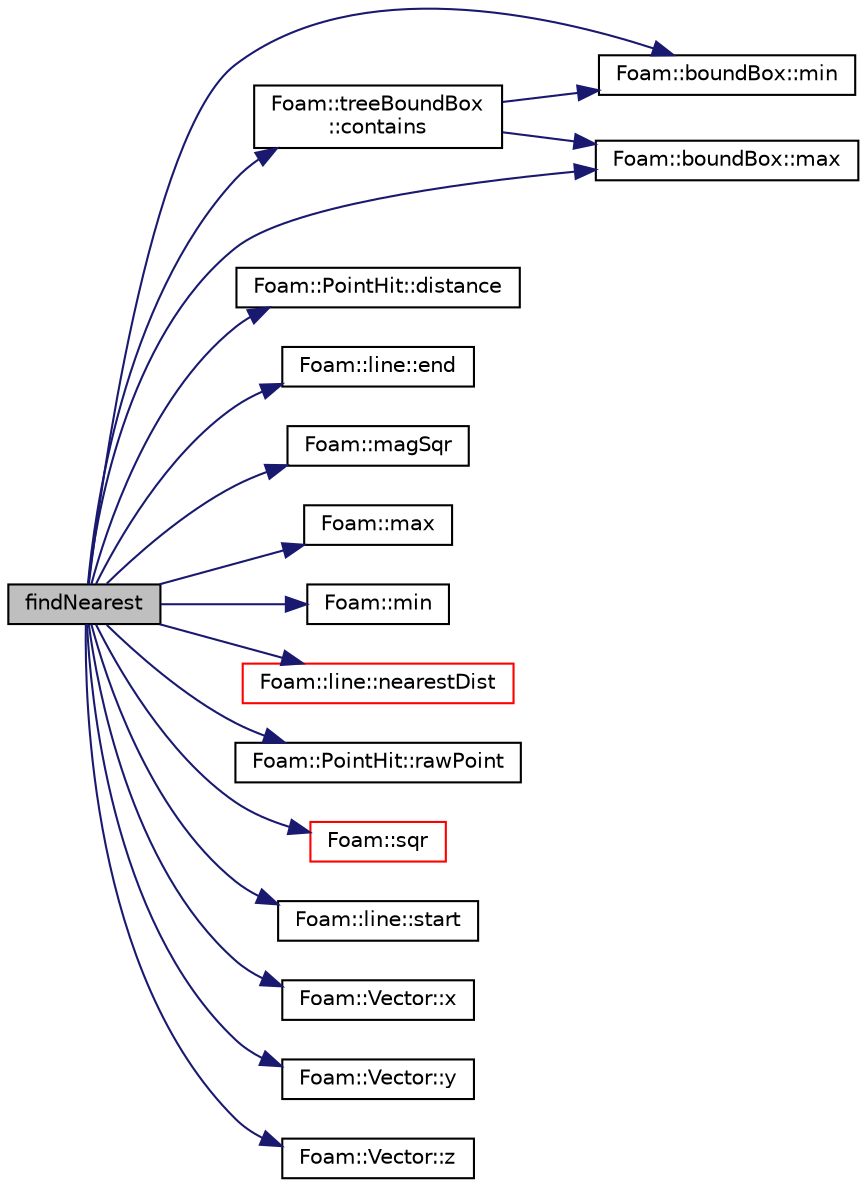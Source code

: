 digraph "findNearest"
{
  bgcolor="transparent";
  edge [fontname="Helvetica",fontsize="10",labelfontname="Helvetica",labelfontsize="10"];
  node [fontname="Helvetica",fontsize="10",shape=record];
  rankdir="LR";
  Node60 [label="findNearest",height=0.2,width=0.4,color="black", fillcolor="grey75", style="filled", fontcolor="black"];
  Node60 -> Node61 [color="midnightblue",fontsize="10",style="solid",fontname="Helvetica"];
  Node61 [label="Foam::treeBoundBox\l::contains",height=0.2,width=0.4,color="black",URL="$a28773.html#aa96ed9af340918c3eda38f16e1d3ff80",tooltip="Contains point (inside or on edge) and moving in direction. "];
  Node61 -> Node62 [color="midnightblue",fontsize="10",style="solid",fontname="Helvetica"];
  Node62 [label="Foam::boundBox::min",height=0.2,width=0.4,color="black",URL="$a28253.html#a41bea928bbb72b904d07db28570b07bd",tooltip="Minimum describing the bounding box. "];
  Node61 -> Node63 [color="midnightblue",fontsize="10",style="solid",fontname="Helvetica"];
  Node63 [label="Foam::boundBox::max",height=0.2,width=0.4,color="black",URL="$a28253.html#a43279cd20862e64a21c8c82ee6c2441b",tooltip="Maximum describing the bounding box. "];
  Node60 -> Node64 [color="midnightblue",fontsize="10",style="solid",fontname="Helvetica"];
  Node64 [label="Foam::PointHit::distance",height=0.2,width=0.4,color="black",URL="$a28713.html#a288a3ea8e3ee215a5e12afc1002ed4e6",tooltip="Return distance to hit. "];
  Node60 -> Node65 [color="midnightblue",fontsize="10",style="solid",fontname="Helvetica"];
  Node65 [label="Foam::line::end",height=0.2,width=0.4,color="black",URL="$a28705.html#a2c98aa18669f9e2463339c6c4254654d",tooltip="Return second vertex. "];
  Node60 -> Node66 [color="midnightblue",fontsize="10",style="solid",fontname="Helvetica"];
  Node66 [label="Foam::magSqr",height=0.2,width=0.4,color="black",URL="$a21851.html#ae6fff2c6981e6d9618aa5038e69def6e"];
  Node60 -> Node63 [color="midnightblue",fontsize="10",style="solid",fontname="Helvetica"];
  Node60 -> Node67 [color="midnightblue",fontsize="10",style="solid",fontname="Helvetica"];
  Node67 [label="Foam::max",height=0.2,width=0.4,color="black",URL="$a21851.html#ac993e906cf2774ae77e666bc24e81733"];
  Node60 -> Node62 [color="midnightblue",fontsize="10",style="solid",fontname="Helvetica"];
  Node60 -> Node68 [color="midnightblue",fontsize="10",style="solid",fontname="Helvetica"];
  Node68 [label="Foam::min",height=0.2,width=0.4,color="black",URL="$a21851.html#a253e112ad2d56d96230ff39ea7f442dc"];
  Node60 -> Node69 [color="midnightblue",fontsize="10",style="solid",fontname="Helvetica"];
  Node69 [label="Foam::line::nearestDist",height=0.2,width=0.4,color="red",URL="$a28705.html#a0ab00eab07060abff696ebe967f3fce0",tooltip="Return nearest distance to line from a given point. "];
  Node60 -> Node72 [color="midnightblue",fontsize="10",style="solid",fontname="Helvetica"];
  Node72 [label="Foam::PointHit::rawPoint",height=0.2,width=0.4,color="black",URL="$a28713.html#a479a270e3db1518fd61b8a756455786b",tooltip="Return point with no checking. "];
  Node60 -> Node73 [color="midnightblue",fontsize="10",style="solid",fontname="Helvetica"];
  Node73 [label="Foam::sqr",height=0.2,width=0.4,color="red",URL="$a21851.html#a277dc11c581d53826ab5090b08f3b17b"];
  Node60 -> Node77 [color="midnightblue",fontsize="10",style="solid",fontname="Helvetica"];
  Node77 [label="Foam::line::start",height=0.2,width=0.4,color="black",URL="$a28705.html#a049c862e6cf686ab64fd3e9cb34736e6",tooltip="Return first vertex. "];
  Node60 -> Node78 [color="midnightblue",fontsize="10",style="solid",fontname="Helvetica"];
  Node78 [label="Foam::Vector::x",height=0.2,width=0.4,color="black",URL="$a29749.html#a63327976e5a8359700064a02ae22548e"];
  Node60 -> Node79 [color="midnightblue",fontsize="10",style="solid",fontname="Helvetica"];
  Node79 [label="Foam::Vector::y",height=0.2,width=0.4,color="black",URL="$a29749.html#a1ee865f676fbac703a49c6654dd3ad74"];
  Node60 -> Node80 [color="midnightblue",fontsize="10",style="solid",fontname="Helvetica"];
  Node80 [label="Foam::Vector::z",height=0.2,width=0.4,color="black",URL="$a29749.html#a1c8320b15610de211ec70ef966581423"];
}
